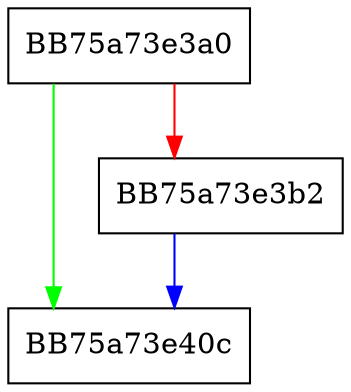 digraph init_translation {
  node [shape="box"];
  graph [splines=ortho];
  BB75a73e3a0 -> BB75a73e40c [color="green"];
  BB75a73e3a0 -> BB75a73e3b2 [color="red"];
  BB75a73e3b2 -> BB75a73e40c [color="blue"];
}